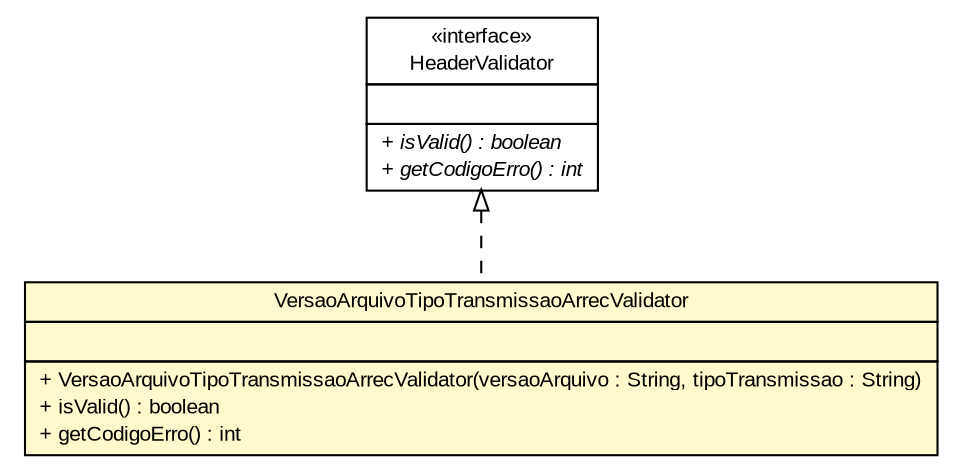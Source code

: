 #!/usr/local/bin/dot
#
# Class diagram 
# Generated by UMLGraph version R5_6 (http://www.umlgraph.org/)
#

digraph G {
	edge [fontname="arial",fontsize=10,labelfontname="arial",labelfontsize=10];
	node [fontname="arial",fontsize=10,shape=plaintext];
	nodesep=0.25;
	ranksep=0.5;
	// br.gov.to.sefaz.arr.processamento.validation.validator.header.HeaderValidator
	c863147 [label=<<table title="br.gov.to.sefaz.arr.processamento.validation.validator.header.HeaderValidator" border="0" cellborder="1" cellspacing="0" cellpadding="2" port="p" href="../HeaderValidator.html">
		<tr><td><table border="0" cellspacing="0" cellpadding="1">
<tr><td align="center" balign="center"> &#171;interface&#187; </td></tr>
<tr><td align="center" balign="center"> HeaderValidator </td></tr>
		</table></td></tr>
		<tr><td><table border="0" cellspacing="0" cellpadding="1">
<tr><td align="left" balign="left">  </td></tr>
		</table></td></tr>
		<tr><td><table border="0" cellspacing="0" cellpadding="1">
<tr><td align="left" balign="left"><font face="arial italic" point-size="10.0"> + isValid() : boolean </font></td></tr>
<tr><td align="left" balign="left"><font face="arial italic" point-size="10.0"> + getCodigoErro() : int </font></td></tr>
		</table></td></tr>
		</table>>, URL="../HeaderValidator.html", fontname="arial", fontcolor="black", fontsize=10.0];
	// br.gov.to.sefaz.arr.processamento.validation.validator.header.arrecadacao.VersaoArquivoTipoTransmissaoArrecValidator
	c863150 [label=<<table title="br.gov.to.sefaz.arr.processamento.validation.validator.header.arrecadacao.VersaoArquivoTipoTransmissaoArrecValidator" border="0" cellborder="1" cellspacing="0" cellpadding="2" port="p" bgcolor="lemonChiffon" href="./VersaoArquivoTipoTransmissaoArrecValidator.html">
		<tr><td><table border="0" cellspacing="0" cellpadding="1">
<tr><td align="center" balign="center"> VersaoArquivoTipoTransmissaoArrecValidator </td></tr>
		</table></td></tr>
		<tr><td><table border="0" cellspacing="0" cellpadding="1">
<tr><td align="left" balign="left">  </td></tr>
		</table></td></tr>
		<tr><td><table border="0" cellspacing="0" cellpadding="1">
<tr><td align="left" balign="left"> + VersaoArquivoTipoTransmissaoArrecValidator(versaoArquivo : String, tipoTransmissao : String) </td></tr>
<tr><td align="left" balign="left"> + isValid() : boolean </td></tr>
<tr><td align="left" balign="left"> + getCodigoErro() : int </td></tr>
		</table></td></tr>
		</table>>, URL="./VersaoArquivoTipoTransmissaoArrecValidator.html", fontname="arial", fontcolor="black", fontsize=10.0];
	//br.gov.to.sefaz.arr.processamento.validation.validator.header.arrecadacao.VersaoArquivoTipoTransmissaoArrecValidator implements br.gov.to.sefaz.arr.processamento.validation.validator.header.HeaderValidator
	c863147:p -> c863150:p [dir=back,arrowtail=empty,style=dashed];
}

